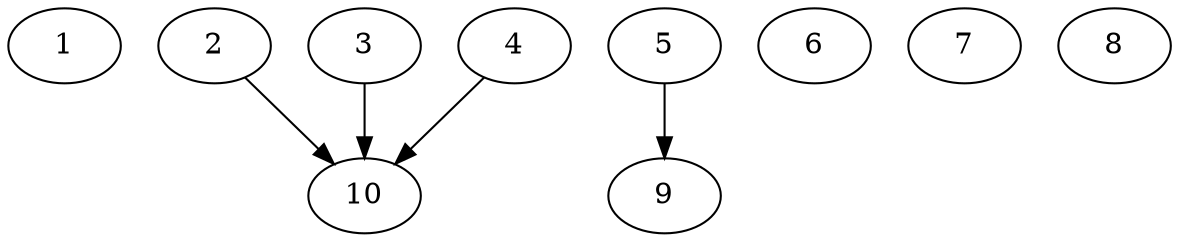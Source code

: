 // DAG automatically generated by daggen at Thu Oct  3 13:58:04 2019
// ./daggen --dot -n 10 --ccr 0.5 --fat 0.9 --regular 0.7 --density 0.5 --mindata 5242880 --maxdata 52428800 
digraph G {
  1 [size="71213056", alpha="0.10", expect_size="35606528"] 
  2 [size="37849088", alpha="0.04", expect_size="18924544"] 
  2 -> 10 [size ="18924544"]
  3 [size="98754560", alpha="0.09", expect_size="49377280"] 
  3 -> 10 [size ="49377280"]
  4 [size="103194624", alpha="0.03", expect_size="51597312"] 
  4 -> 10 [size ="51597312"]
  5 [size="36812800", alpha="0.07", expect_size="18406400"] 
  5 -> 9 [size ="18406400"]
  6 [size="47632384", alpha="0.12", expect_size="23816192"] 
  7 [size="42512384", alpha="0.18", expect_size="21256192"] 
  8 [size="82411520", alpha="0.01", expect_size="41205760"] 
  9 [size="43966464", alpha="0.17", expect_size="21983232"] 
  10 [size="103034880", alpha="0.15", expect_size="51517440"] 
}
